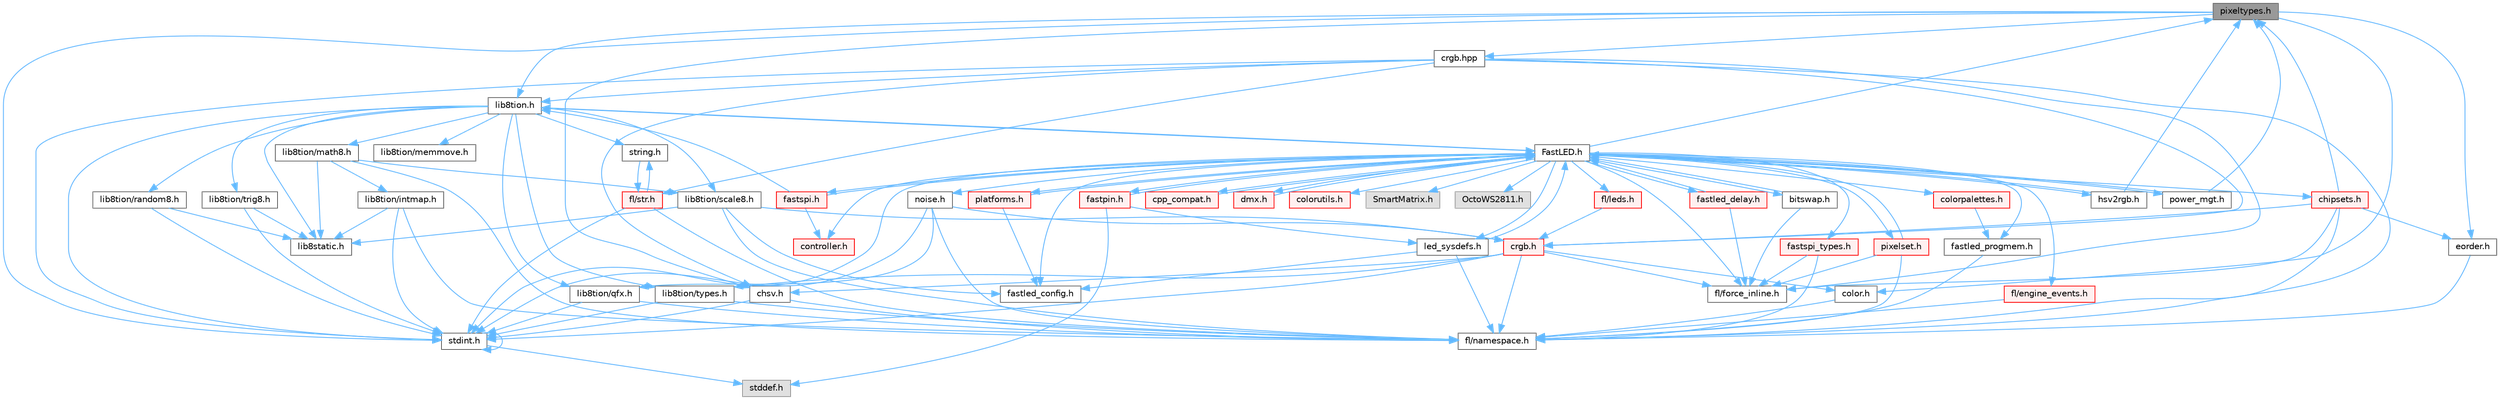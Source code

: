 digraph "pixeltypes.h"
{
 // INTERACTIVE_SVG=YES
 // LATEX_PDF_SIZE
  bgcolor="transparent";
  edge [fontname=Helvetica,fontsize=10,labelfontname=Helvetica,labelfontsize=10];
  node [fontname=Helvetica,fontsize=10,shape=box,height=0.2,width=0.4];
  Node1 [id="Node000001",label="pixeltypes.h",height=0.2,width=0.4,color="gray40", fillcolor="grey60", style="filled", fontcolor="black",tooltip="Includes defintions for RGB and HSV pixels."];
  Node1 -> Node2 [id="edge1_Node000001_Node000002",color="steelblue1",style="solid",tooltip=" "];
  Node2 [id="Node000002",label="stdint.h",height=0.2,width=0.4,color="grey40", fillcolor="white", style="filled",URL="$df/dd8/stdint_8h.html",tooltip=" "];
  Node2 -> Node3 [id="edge2_Node000002_Node000003",color="steelblue1",style="solid",tooltip=" "];
  Node3 [id="Node000003",label="stddef.h",height=0.2,width=0.4,color="grey60", fillcolor="#E0E0E0", style="filled",tooltip=" "];
  Node2 -> Node2 [id="edge3_Node000002_Node000002",color="steelblue1",style="solid",tooltip=" "];
  Node1 -> Node4 [id="edge4_Node000001_Node000004",color="steelblue1",style="solid",tooltip=" "];
  Node4 [id="Node000004",label="lib8tion.h",height=0.2,width=0.4,color="grey40", fillcolor="white", style="filled",URL="$df/da5/lib8tion_8h.html",tooltip="Fast, efficient 8-bit math functions specifically designed for high-performance LED programming."];
  Node4 -> Node5 [id="edge5_Node000004_Node000005",color="steelblue1",style="solid",tooltip=" "];
  Node5 [id="Node000005",label="FastLED.h",height=0.2,width=0.4,color="grey40", fillcolor="white", style="filled",URL="$db/d97/_fast_l_e_d_8h.html",tooltip="central include file for FastLED, defines the CFastLED class/object"];
  Node5 -> Node2 [id="edge6_Node000005_Node000002",color="steelblue1",style="solid",tooltip=" "];
  Node5 -> Node6 [id="edge7_Node000005_Node000006",color="steelblue1",style="solid",tooltip=" "];
  Node6 [id="Node000006",label="SmartMatrix.h",height=0.2,width=0.4,color="grey60", fillcolor="#E0E0E0", style="filled",tooltip=" "];
  Node5 -> Node7 [id="edge8_Node000005_Node000007",color="steelblue1",style="solid",tooltip=" "];
  Node7 [id="Node000007",label="OctoWS2811.h",height=0.2,width=0.4,color="grey60", fillcolor="#E0E0E0", style="filled",tooltip=" "];
  Node5 -> Node8 [id="edge9_Node000005_Node000008",color="steelblue1",style="solid",tooltip=" "];
  Node8 [id="Node000008",label="fl/force_inline.h",height=0.2,width=0.4,color="grey40", fillcolor="white", style="filled",URL="$d4/d64/force__inline_8h.html",tooltip=" "];
  Node5 -> Node9 [id="edge10_Node000005_Node000009",color="steelblue1",style="solid",tooltip=" "];
  Node9 [id="Node000009",label="cpp_compat.h",height=0.2,width=0.4,color="red", fillcolor="#FFF0F0", style="filled",URL="$d9/d13/cpp__compat_8h.html",tooltip="Compatibility functions based on C++ version."];
  Node9 -> Node5 [id="edge11_Node000009_Node000005",color="steelblue1",style="solid",tooltip=" "];
  Node5 -> Node11 [id="edge12_Node000005_Node000011",color="steelblue1",style="solid",tooltip=" "];
  Node11 [id="Node000011",label="fastled_config.h",height=0.2,width=0.4,color="grey40", fillcolor="white", style="filled",URL="$d5/d11/fastled__config_8h.html",tooltip="Contains definitions that can be used to configure FastLED at compile time."];
  Node5 -> Node12 [id="edge13_Node000005_Node000012",color="steelblue1",style="solid",tooltip=" "];
  Node12 [id="Node000012",label="led_sysdefs.h",height=0.2,width=0.4,color="grey40", fillcolor="white", style="filled",URL="$d9/d3e/led__sysdefs_8h.html",tooltip="Determines which platform system definitions to include."];
  Node12 -> Node5 [id="edge14_Node000012_Node000005",color="steelblue1",style="solid",tooltip=" "];
  Node12 -> Node11 [id="edge15_Node000012_Node000011",color="steelblue1",style="solid",tooltip=" "];
  Node12 -> Node13 [id="edge16_Node000012_Node000013",color="steelblue1",style="solid",tooltip=" "];
  Node13 [id="Node000013",label="fl/namespace.h",height=0.2,width=0.4,color="grey40", fillcolor="white", style="filled",URL="$df/d2a/namespace_8h.html",tooltip="Implements the FastLED namespace macros."];
  Node5 -> Node14 [id="edge17_Node000005_Node000014",color="steelblue1",style="solid",tooltip=" "];
  Node14 [id="Node000014",label="fastled_delay.h",height=0.2,width=0.4,color="red", fillcolor="#FFF0F0", style="filled",URL="$d0/da8/fastled__delay_8h.html",tooltip="Utility functions and classes for managing delay cycles."];
  Node14 -> Node5 [id="edge18_Node000014_Node000005",color="steelblue1",style="solid",tooltip=" "];
  Node14 -> Node8 [id="edge19_Node000014_Node000008",color="steelblue1",style="solid",tooltip=" "];
  Node5 -> Node16 [id="edge20_Node000005_Node000016",color="steelblue1",style="solid",tooltip=" "];
  Node16 [id="Node000016",label="bitswap.h",height=0.2,width=0.4,color="grey40", fillcolor="white", style="filled",URL="$de/ded/bitswap_8h.html",tooltip="Functions for doing a rotation of bits/bytes used by parallel output."];
  Node16 -> Node5 [id="edge21_Node000016_Node000005",color="steelblue1",style="solid",tooltip=" "];
  Node16 -> Node8 [id="edge22_Node000016_Node000008",color="steelblue1",style="solid",tooltip=" "];
  Node5 -> Node17 [id="edge23_Node000005_Node000017",color="steelblue1",style="solid",tooltip=" "];
  Node17 [id="Node000017",label="controller.h",height=0.2,width=0.4,color="red", fillcolor="#FFF0F0", style="filled",URL="$d2/dd9/controller_8h.html",tooltip="deprecated: base definitions used by led controllers for writing out led data"];
  Node5 -> Node63 [id="edge24_Node000005_Node000063",color="steelblue1",style="solid",tooltip=" "];
  Node63 [id="Node000063",label="fastpin.h",height=0.2,width=0.4,color="red", fillcolor="#FFF0F0", style="filled",URL="$db/d65/fastpin_8h.html",tooltip="Class base definitions for defining fast pin access."];
  Node63 -> Node5 [id="edge25_Node000063_Node000005",color="steelblue1",style="solid",tooltip=" "];
  Node63 -> Node12 [id="edge26_Node000063_Node000012",color="steelblue1",style="solid",tooltip=" "];
  Node63 -> Node3 [id="edge27_Node000063_Node000003",color="steelblue1",style="solid",tooltip=" "];
  Node5 -> Node64 [id="edge28_Node000005_Node000064",color="steelblue1",style="solid",tooltip=" "];
  Node64 [id="Node000064",label="fastspi_types.h",height=0.2,width=0.4,color="red", fillcolor="#FFF0F0", style="filled",URL="$d2/ddb/fastspi__types_8h.html",tooltip="Data types and constants used by SPI interfaces."];
  Node64 -> Node8 [id="edge29_Node000064_Node000008",color="steelblue1",style="solid",tooltip=" "];
  Node64 -> Node13 [id="edge30_Node000064_Node000013",color="steelblue1",style="solid",tooltip=" "];
  Node5 -> Node65 [id="edge31_Node000005_Node000065",color="steelblue1",style="solid",tooltip=" "];
  Node65 [id="Node000065",label="dmx.h",height=0.2,width=0.4,color="red", fillcolor="#FFF0F0", style="filled",URL="$d3/de1/dmx_8h.html",tooltip="Defines the DMX512-based LED controllers."];
  Node65 -> Node5 [id="edge32_Node000065_Node000005",color="steelblue1",style="solid",tooltip=" "];
  Node5 -> Node68 [id="edge33_Node000005_Node000068",color="steelblue1",style="solid",tooltip=" "];
  Node68 [id="Node000068",label="platforms.h",height=0.2,width=0.4,color="red", fillcolor="#FFF0F0", style="filled",URL="$da/dc9/platforms_8h.html",tooltip="Determines which platforms headers to include."];
  Node68 -> Node5 [id="edge34_Node000068_Node000005",color="steelblue1",style="solid",tooltip=" "];
  Node68 -> Node11 [id="edge35_Node000068_Node000011",color="steelblue1",style="solid",tooltip=" "];
  Node5 -> Node70 [id="edge36_Node000005_Node000070",color="steelblue1",style="solid",tooltip=" "];
  Node70 [id="Node000070",label="fastled_progmem.h",height=0.2,width=0.4,color="grey40", fillcolor="white", style="filled",URL="$df/dab/fastled__progmem_8h.html",tooltip="Wrapper definitions to allow seamless use of PROGMEM in environments that have it."];
  Node70 -> Node13 [id="edge37_Node000070_Node000013",color="steelblue1",style="solid",tooltip=" "];
  Node5 -> Node4 [id="edge38_Node000005_Node000004",color="steelblue1",style="solid",tooltip=" "];
  Node5 -> Node1 [id="edge39_Node000005_Node000001",color="steelblue1",style="solid",tooltip=" "];
  Node5 -> Node71 [id="edge40_Node000005_Node000071",color="steelblue1",style="solid",tooltip=" "];
  Node71 [id="Node000071",label="hsv2rgb.h",height=0.2,width=0.4,color="grey40", fillcolor="white", style="filled",URL="$de/d9a/hsv2rgb_8h.html",tooltip="Functions to convert from the HSV colorspace to the RGB colorspace."];
  Node71 -> Node5 [id="edge41_Node000071_Node000005",color="steelblue1",style="solid",tooltip=" "];
  Node71 -> Node1 [id="edge42_Node000071_Node000001",color="steelblue1",style="solid",tooltip=" "];
  Node5 -> Node72 [id="edge43_Node000005_Node000072",color="steelblue1",style="solid",tooltip=" "];
  Node72 [id="Node000072",label="colorutils.h",height=0.2,width=0.4,color="red", fillcolor="#FFF0F0", style="filled",URL="$d1/dfb/colorutils_8h.html",tooltip=" "];
  Node5 -> Node78 [id="edge44_Node000005_Node000078",color="steelblue1",style="solid",tooltip=" "];
  Node78 [id="Node000078",label="pixelset.h",height=0.2,width=0.4,color="red", fillcolor="#FFF0F0", style="filled",URL="$d4/d46/pixelset_8h.html",tooltip="Declares classes for managing logical groups of LEDs."];
  Node78 -> Node8 [id="edge45_Node000078_Node000008",color="steelblue1",style="solid",tooltip=" "];
  Node78 -> Node13 [id="edge46_Node000078_Node000013",color="steelblue1",style="solid",tooltip=" "];
  Node78 -> Node5 [id="edge47_Node000078_Node000005",color="steelblue1",style="solid",tooltip=" "];
  Node5 -> Node79 [id="edge48_Node000005_Node000079",color="steelblue1",style="solid",tooltip=" "];
  Node79 [id="Node000079",label="colorpalettes.h",height=0.2,width=0.4,color="red", fillcolor="#FFF0F0", style="filled",URL="$dc/dcc/colorpalettes_8h.html",tooltip="Declarations for the predefined color palettes supplied by FastLED."];
  Node79 -> Node70 [id="edge49_Node000079_Node000070",color="steelblue1",style="solid",tooltip=" "];
  Node5 -> Node80 [id="edge50_Node000005_Node000080",color="steelblue1",style="solid",tooltip=" "];
  Node80 [id="Node000080",label="noise.h",height=0.2,width=0.4,color="grey40", fillcolor="white", style="filled",URL="$d1/d31/noise_8h.html",tooltip="Functions to generate and fill arrays with noise."];
  Node80 -> Node2 [id="edge51_Node000080_Node000002",color="steelblue1",style="solid",tooltip=" "];
  Node80 -> Node26 [id="edge52_Node000080_Node000026",color="steelblue1",style="solid",tooltip=" "];
  Node26 [id="Node000026",label="crgb.h",height=0.2,width=0.4,color="red", fillcolor="#FFF0F0", style="filled",URL="$db/dd1/crgb_8h.html",tooltip="Defines the red, green, and blue (RGB) pixel struct."];
  Node26 -> Node2 [id="edge53_Node000026_Node000002",color="steelblue1",style="solid",tooltip=" "];
  Node26 -> Node27 [id="edge54_Node000026_Node000027",color="steelblue1",style="solid",tooltip=" "];
  Node27 [id="Node000027",label="chsv.h",height=0.2,width=0.4,color="grey40", fillcolor="white", style="filled",URL="$d8/dd0/chsv_8h.html",tooltip="Defines the hue, saturation, and value (HSV) pixel struct."];
  Node27 -> Node2 [id="edge55_Node000027_Node000002",color="steelblue1",style="solid",tooltip=" "];
  Node27 -> Node13 [id="edge56_Node000027_Node000013",color="steelblue1",style="solid",tooltip=" "];
  Node26 -> Node13 [id="edge57_Node000026_Node000013",color="steelblue1",style="solid",tooltip=" "];
  Node26 -> Node19 [id="edge58_Node000026_Node000019",color="steelblue1",style="solid",tooltip=" "];
  Node19 [id="Node000019",label="color.h",height=0.2,width=0.4,color="grey40", fillcolor="white", style="filled",URL="$d2/d6b/src_2color_8h.html",tooltip="Contains definitions for color correction and temperature."];
  Node19 -> Node13 [id="edge59_Node000019_Node000013",color="steelblue1",style="solid",tooltip=" "];
  Node26 -> Node28 [id="edge60_Node000026_Node000028",color="steelblue1",style="solid",tooltip=" "];
  Node28 [id="Node000028",label="lib8tion/types.h",height=0.2,width=0.4,color="grey40", fillcolor="white", style="filled",URL="$d9/ddf/lib8tion_2types_8h.html",tooltip="Defines fractional types used for lib8tion functions."];
  Node28 -> Node2 [id="edge61_Node000028_Node000002",color="steelblue1",style="solid",tooltip=" "];
  Node28 -> Node13 [id="edge62_Node000028_Node000013",color="steelblue1",style="solid",tooltip=" "];
  Node26 -> Node8 [id="edge63_Node000026_Node000008",color="steelblue1",style="solid",tooltip=" "];
  Node80 -> Node13 [id="edge64_Node000080_Node000013",color="steelblue1",style="solid",tooltip=" "];
  Node80 -> Node81 [id="edge65_Node000080_Node000081",color="steelblue1",style="solid",tooltip=" "];
  Node81 [id="Node000081",label="lib8tion/qfx.h",height=0.2,width=0.4,color="grey40", fillcolor="white", style="filled",URL="$d2/d19/qfx_8h.html",tooltip=" "];
  Node81 -> Node2 [id="edge66_Node000081_Node000002",color="steelblue1",style="solid",tooltip=" "];
  Node81 -> Node13 [id="edge67_Node000081_Node000013",color="steelblue1",style="solid",tooltip=" "];
  Node5 -> Node82 [id="edge68_Node000005_Node000082",color="steelblue1",style="solid",tooltip=" "];
  Node82 [id="Node000082",label="power_mgt.h",height=0.2,width=0.4,color="grey40", fillcolor="white", style="filled",URL="$dc/d5b/power__mgt_8h.html",tooltip="Functions to limit the power used by FastLED."];
  Node82 -> Node5 [id="edge69_Node000082_Node000005",color="steelblue1",style="solid",tooltip=" "];
  Node82 -> Node1 [id="edge70_Node000082_Node000001",color="steelblue1",style="solid",tooltip=" "];
  Node5 -> Node83 [id="edge71_Node000005_Node000083",color="steelblue1",style="solid",tooltip=" "];
  Node83 [id="Node000083",label="fastspi.h",height=0.2,width=0.4,color="red", fillcolor="#FFF0F0", style="filled",URL="$d6/ddc/fastspi_8h.html",tooltip="Serial peripheral interface (SPI) definitions per platform."];
  Node83 -> Node5 [id="edge72_Node000083_Node000005",color="steelblue1",style="solid",tooltip=" "];
  Node83 -> Node17 [id="edge73_Node000083_Node000017",color="steelblue1",style="solid",tooltip=" "];
  Node83 -> Node4 [id="edge74_Node000083_Node000004",color="steelblue1",style="solid",tooltip=" "];
  Node5 -> Node85 [id="edge75_Node000005_Node000085",color="steelblue1",style="solid",tooltip=" "];
  Node85 [id="Node000085",label="chipsets.h",height=0.2,width=0.4,color="red", fillcolor="#FFF0F0", style="filled",URL="$db/d66/chipsets_8h.html",tooltip="Contains the bulk of the definitions for the various LED chipsets supported."];
  Node85 -> Node1 [id="edge76_Node000085_Node000001",color="steelblue1",style="solid",tooltip=" "];
  Node85 -> Node8 [id="edge77_Node000085_Node000008",color="steelblue1",style="solid",tooltip=" "];
  Node85 -> Node26 [id="edge78_Node000085_Node000026",color="steelblue1",style="solid",tooltip=" "];
  Node85 -> Node20 [id="edge79_Node000085_Node000020",color="steelblue1",style="solid",tooltip=" "];
  Node20 [id="Node000020",label="eorder.h",height=0.2,width=0.4,color="grey40", fillcolor="white", style="filled",URL="$db/d07/eorder_8h.html",tooltip="Defines color channel ordering enumerations."];
  Node20 -> Node13 [id="edge80_Node000020_Node000013",color="steelblue1",style="solid",tooltip=" "];
  Node85 -> Node13 [id="edge81_Node000085_Node000013",color="steelblue1",style="solid",tooltip=" "];
  Node5 -> Node52 [id="edge82_Node000005_Node000052",color="steelblue1",style="solid",tooltip=" "];
  Node52 [id="Node000052",label="fl/engine_events.h",height=0.2,width=0.4,color="red", fillcolor="#FFF0F0", style="filled",URL="$db/dc0/engine__events_8h.html",tooltip=" "];
  Node52 -> Node13 [id="edge83_Node000052_Node000013",color="steelblue1",style="solid",tooltip=" "];
  Node5 -> Node86 [id="edge84_Node000005_Node000086",color="steelblue1",style="solid",tooltip=" "];
  Node86 [id="Node000086",label="fl/leds.h",height=0.2,width=0.4,color="red", fillcolor="#FFF0F0", style="filled",URL="$da/d78/leds_8h.html",tooltip=" "];
  Node86 -> Node26 [id="edge85_Node000086_Node000026",color="steelblue1",style="solid",tooltip=" "];
  Node4 -> Node28 [id="edge86_Node000004_Node000028",color="steelblue1",style="solid",tooltip=" "];
  Node4 -> Node2 [id="edge87_Node000004_Node000002",color="steelblue1",style="solid",tooltip=" "];
  Node4 -> Node23 [id="edge88_Node000004_Node000023",color="steelblue1",style="solid",tooltip=" "];
  Node23 [id="Node000023",label="lib8static.h",height=0.2,width=0.4,color="grey40", fillcolor="white", style="filled",URL="$d4/d7a/lib8static_8h.html",tooltip="Defines static inlining macros for lib8tion functions."];
  Node4 -> Node81 [id="edge89_Node000004_Node000081",color="steelblue1",style="solid",tooltip=" "];
  Node4 -> Node77 [id="edge90_Node000004_Node000077",color="steelblue1",style="solid",tooltip=" "];
  Node77 [id="Node000077",label="lib8tion/memmove.h",height=0.2,width=0.4,color="grey40", fillcolor="white", style="filled",URL="$d9/d72/memmove_8h.html",tooltip=" "];
  Node4 -> Node34 [id="edge91_Node000004_Node000034",color="steelblue1",style="solid",tooltip=" "];
  Node34 [id="Node000034",label="string.h",height=0.2,width=0.4,color="grey40", fillcolor="white", style="filled",URL="$da/d66/string_8h.html",tooltip=" "];
  Node34 -> Node35 [id="edge92_Node000034_Node000035",color="steelblue1",style="solid",tooltip=" "];
  Node35 [id="Node000035",label="fl/str.h",height=0.2,width=0.4,color="red", fillcolor="#FFF0F0", style="filled",URL="$d1/d93/str_8h.html",tooltip=" "];
  Node35 -> Node2 [id="edge93_Node000035_Node000002",color="steelblue1",style="solid",tooltip=" "];
  Node35 -> Node34 [id="edge94_Node000035_Node000034",color="steelblue1",style="solid",tooltip=" "];
  Node35 -> Node13 [id="edge95_Node000035_Node000013",color="steelblue1",style="solid",tooltip=" "];
  Node4 -> Node87 [id="edge96_Node000004_Node000087",color="steelblue1",style="solid",tooltip=" "];
  Node87 [id="Node000087",label="lib8tion/math8.h",height=0.2,width=0.4,color="grey40", fillcolor="white", style="filled",URL="$d5/dd1/math8_8h.html",tooltip="Fast, efficient 8-bit math functions specifically designed for high-performance LED programming."];
  Node87 -> Node31 [id="edge97_Node000087_Node000031",color="steelblue1",style="solid",tooltip=" "];
  Node31 [id="Node000031",label="lib8tion/scale8.h",height=0.2,width=0.4,color="grey40", fillcolor="white", style="filled",URL="$db/d91/scale8_8h.html",tooltip="Fast, efficient 8-bit scaling functions specifically designed for high-performance LED programming."];
  Node31 -> Node23 [id="edge98_Node000031_Node000023",color="steelblue1",style="solid",tooltip=" "];
  Node31 -> Node26 [id="edge99_Node000031_Node000026",color="steelblue1",style="solid",tooltip=" "];
  Node31 -> Node13 [id="edge100_Node000031_Node000013",color="steelblue1",style="solid",tooltip=" "];
  Node31 -> Node11 [id="edge101_Node000031_Node000011",color="steelblue1",style="solid",tooltip=" "];
  Node87 -> Node23 [id="edge102_Node000087_Node000023",color="steelblue1",style="solid",tooltip=" "];
  Node87 -> Node22 [id="edge103_Node000087_Node000022",color="steelblue1",style="solid",tooltip=" "];
  Node22 [id="Node000022",label="lib8tion/intmap.h",height=0.2,width=0.4,color="grey40", fillcolor="white", style="filled",URL="$d8/d54/intmap_8h.html",tooltip="Defines integer mapping functions."];
  Node22 -> Node13 [id="edge104_Node000022_Node000013",color="steelblue1",style="solid",tooltip=" "];
  Node22 -> Node23 [id="edge105_Node000022_Node000023",color="steelblue1",style="solid",tooltip=" "];
  Node22 -> Node2 [id="edge106_Node000022_Node000002",color="steelblue1",style="solid",tooltip=" "];
  Node87 -> Node13 [id="edge107_Node000087_Node000013",color="steelblue1",style="solid",tooltip=" "];
  Node4 -> Node31 [id="edge108_Node000004_Node000031",color="steelblue1",style="solid",tooltip=" "];
  Node4 -> Node88 [id="edge109_Node000004_Node000088",color="steelblue1",style="solid",tooltip=" "];
  Node88 [id="Node000088",label="lib8tion/random8.h",height=0.2,width=0.4,color="grey40", fillcolor="white", style="filled",URL="$d9/dfa/random8_8h.html",tooltip="Fast, efficient random number generators specifically designed for high-performance LED programming."];
  Node88 -> Node2 [id="edge110_Node000088_Node000002",color="steelblue1",style="solid",tooltip=" "];
  Node88 -> Node23 [id="edge111_Node000088_Node000023",color="steelblue1",style="solid",tooltip=" "];
  Node4 -> Node89 [id="edge112_Node000004_Node000089",color="steelblue1",style="solid",tooltip=" "];
  Node89 [id="Node000089",label="lib8tion/trig8.h",height=0.2,width=0.4,color="grey40", fillcolor="white", style="filled",URL="$d3/db9/trig8_8h.html",tooltip="Fast, efficient 8-bit trigonometry functions specifically designed for high-performance LED programmi..."];
  Node89 -> Node2 [id="edge113_Node000089_Node000002",color="steelblue1",style="solid",tooltip=" "];
  Node89 -> Node23 [id="edge114_Node000089_Node000023",color="steelblue1",style="solid",tooltip=" "];
  Node1 -> Node19 [id="edge115_Node000001_Node000019",color="steelblue1",style="solid",tooltip=" "];
  Node1 -> Node20 [id="edge116_Node000001_Node000020",color="steelblue1",style="solid",tooltip=" "];
  Node1 -> Node27 [id="edge117_Node000001_Node000027",color="steelblue1",style="solid",tooltip=" "];
  Node1 -> Node90 [id="edge118_Node000001_Node000090",color="steelblue1",style="solid",tooltip=" "];
  Node90 [id="Node000090",label="crgb.hpp",height=0.2,width=0.4,color="grey40", fillcolor="white", style="filled",URL="$d0/d4b/crgb_8hpp.html",tooltip="Defines utility functions for the red, green, and blue (RGB) pixel struct."];
  Node90 -> Node2 [id="edge119_Node000090_Node000002",color="steelblue1",style="solid",tooltip=" "];
  Node90 -> Node27 [id="edge120_Node000090_Node000027",color="steelblue1",style="solid",tooltip=" "];
  Node90 -> Node26 [id="edge121_Node000090_Node000026",color="steelblue1",style="solid",tooltip=" "];
  Node90 -> Node4 [id="edge122_Node000090_Node000004",color="steelblue1",style="solid",tooltip=" "];
  Node90 -> Node13 [id="edge123_Node000090_Node000013",color="steelblue1",style="solid",tooltip=" "];
  Node90 -> Node8 [id="edge124_Node000090_Node000008",color="steelblue1",style="solid",tooltip=" "];
  Node90 -> Node35 [id="edge125_Node000090_Node000035",color="steelblue1",style="solid",tooltip=" "];
}
